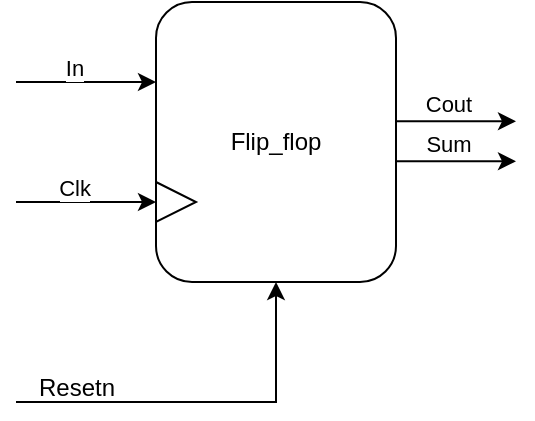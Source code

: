 <mxfile version="24.7.7">
  <diagram name="Page-1" id="b8E182peJ3MSCpdeyeZe">
    <mxGraphModel dx="1196" dy="790" grid="1" gridSize="10" guides="1" tooltips="1" connect="1" arrows="1" fold="1" page="1" pageScale="1" pageWidth="850" pageHeight="1100" math="0" shadow="0">
      <root>
        <mxCell id="0" />
        <mxCell id="1" parent="0" />
        <mxCell id="lwuQL8BFeVN2L0Fn4tVh-1" style="edgeStyle=orthogonalEdgeStyle;rounded=0;orthogonalLoop=1;jettySize=auto;html=1;exitX=1;exitY=0.5;exitDx=0;exitDy=0;" parent="1" edge="1">
          <mxGeometry relative="1" as="geometry">
            <mxPoint x="460" y="209.64" as="targetPoint" />
            <mxPoint x="400" y="209.64" as="sourcePoint" />
          </mxGeometry>
        </mxCell>
        <mxCell id="lwuQL8BFeVN2L0Fn4tVh-2" value="Cout" style="edgeLabel;html=1;align=center;verticalAlign=middle;resizable=0;points=[];" parent="lwuQL8BFeVN2L0Fn4tVh-1" vertex="1" connectable="0">
          <mxGeometry x="-0.152" y="9" relative="1" as="geometry">
            <mxPoint as="offset" />
          </mxGeometry>
        </mxCell>
        <mxCell id="lwuQL8BFeVN2L0Fn4tVh-3" value="Flip_flop" style="rounded=1;whiteSpace=wrap;html=1;" parent="1" vertex="1">
          <mxGeometry x="280" y="150" width="120" height="140" as="geometry" />
        </mxCell>
        <mxCell id="lwuQL8BFeVN2L0Fn4tVh-11" value="" style="endArrow=classic;html=1;rounded=0;" parent="1" edge="1">
          <mxGeometry width="50" height="50" relative="1" as="geometry">
            <mxPoint x="210" y="250" as="sourcePoint" />
            <mxPoint x="280" y="250" as="targetPoint" />
          </mxGeometry>
        </mxCell>
        <mxCell id="lwuQL8BFeVN2L0Fn4tVh-12" value="Clk" style="edgeLabel;html=1;align=center;verticalAlign=middle;resizable=0;points=[];" parent="lwuQL8BFeVN2L0Fn4tVh-11" vertex="1" connectable="0">
          <mxGeometry x="-0.181" y="7" relative="1" as="geometry">
            <mxPoint as="offset" />
          </mxGeometry>
        </mxCell>
        <mxCell id="ojcKFUnHTkqtQyUN_cQc-4" style="edgeStyle=orthogonalEdgeStyle;rounded=0;orthogonalLoop=1;jettySize=auto;html=1;exitX=1;exitY=0.5;exitDx=0;exitDy=0;" parent="1" edge="1">
          <mxGeometry relative="1" as="geometry">
            <mxPoint x="460" y="229.64" as="targetPoint" />
            <mxPoint x="400" y="229.64" as="sourcePoint" />
          </mxGeometry>
        </mxCell>
        <mxCell id="ojcKFUnHTkqtQyUN_cQc-5" value="Sum" style="edgeLabel;html=1;align=center;verticalAlign=middle;resizable=0;points=[];" parent="ojcKFUnHTkqtQyUN_cQc-4" vertex="1" connectable="0">
          <mxGeometry x="-0.152" y="9" relative="1" as="geometry">
            <mxPoint as="offset" />
          </mxGeometry>
        </mxCell>
        <mxCell id="ojcKFUnHTkqtQyUN_cQc-6" value="" style="endArrow=classic;html=1;rounded=0;" parent="1" edge="1">
          <mxGeometry width="50" height="50" relative="1" as="geometry">
            <mxPoint x="210" y="190" as="sourcePoint" />
            <mxPoint x="280" y="190" as="targetPoint" />
          </mxGeometry>
        </mxCell>
        <mxCell id="ojcKFUnHTkqtQyUN_cQc-7" value="In" style="edgeLabel;html=1;align=center;verticalAlign=middle;resizable=0;points=[];" parent="ojcKFUnHTkqtQyUN_cQc-6" vertex="1" connectable="0">
          <mxGeometry x="-0.181" y="7" relative="1" as="geometry">
            <mxPoint as="offset" />
          </mxGeometry>
        </mxCell>
        <mxCell id="FUf5TZPx3JE2WuGn679c-1" value="" style="triangle;whiteSpace=wrap;html=1;" vertex="1" parent="1">
          <mxGeometry x="280" y="240" width="20" height="20" as="geometry" />
        </mxCell>
        <mxCell id="FUf5TZPx3JE2WuGn679c-2" value="" style="endArrow=classic;html=1;rounded=0;entryX=0.5;entryY=1;entryDx=0;entryDy=0;" edge="1" parent="1" target="lwuQL8BFeVN2L0Fn4tVh-3">
          <mxGeometry width="50" height="50" relative="1" as="geometry">
            <mxPoint x="210" y="350" as="sourcePoint" />
            <mxPoint x="450" y="430" as="targetPoint" />
            <Array as="points">
              <mxPoint x="340" y="350" />
            </Array>
          </mxGeometry>
        </mxCell>
        <mxCell id="FUf5TZPx3JE2WuGn679c-3" value="Resetn" style="text;html=1;align=center;verticalAlign=middle;resizable=0;points=[];autosize=1;strokeColor=none;fillColor=none;" vertex="1" parent="1">
          <mxGeometry x="210" y="328" width="60" height="30" as="geometry" />
        </mxCell>
      </root>
    </mxGraphModel>
  </diagram>
</mxfile>
